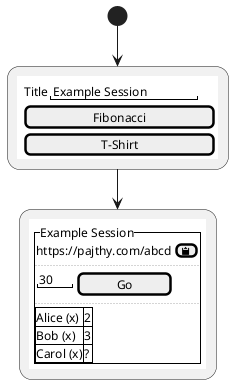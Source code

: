 @startuml
!unquoted procedure SALT($x)
"{{
salt
%invoke_procedure("_"+$x)
}}" as $x
!endprocedure

!procedure _landing()
{
  { Title | "Example Session   " }  
  [      Fibonacci        ]
  [       T-Shirt         ]
}
!endprocedure

!procedure _admin()
{^Example Session
  { https://pajthy.com/abcd | [<&clipboard>] }
  ..
  { "30  " | [     Go    ] }
  ..
  {#
    Alice (x) | 2
    Bob (x)   | 3
    Carol (x) | ?
  }
  
}
!endprocedure

(*) --> SALT(landing)
-down-> SALT(admin)
@enduml